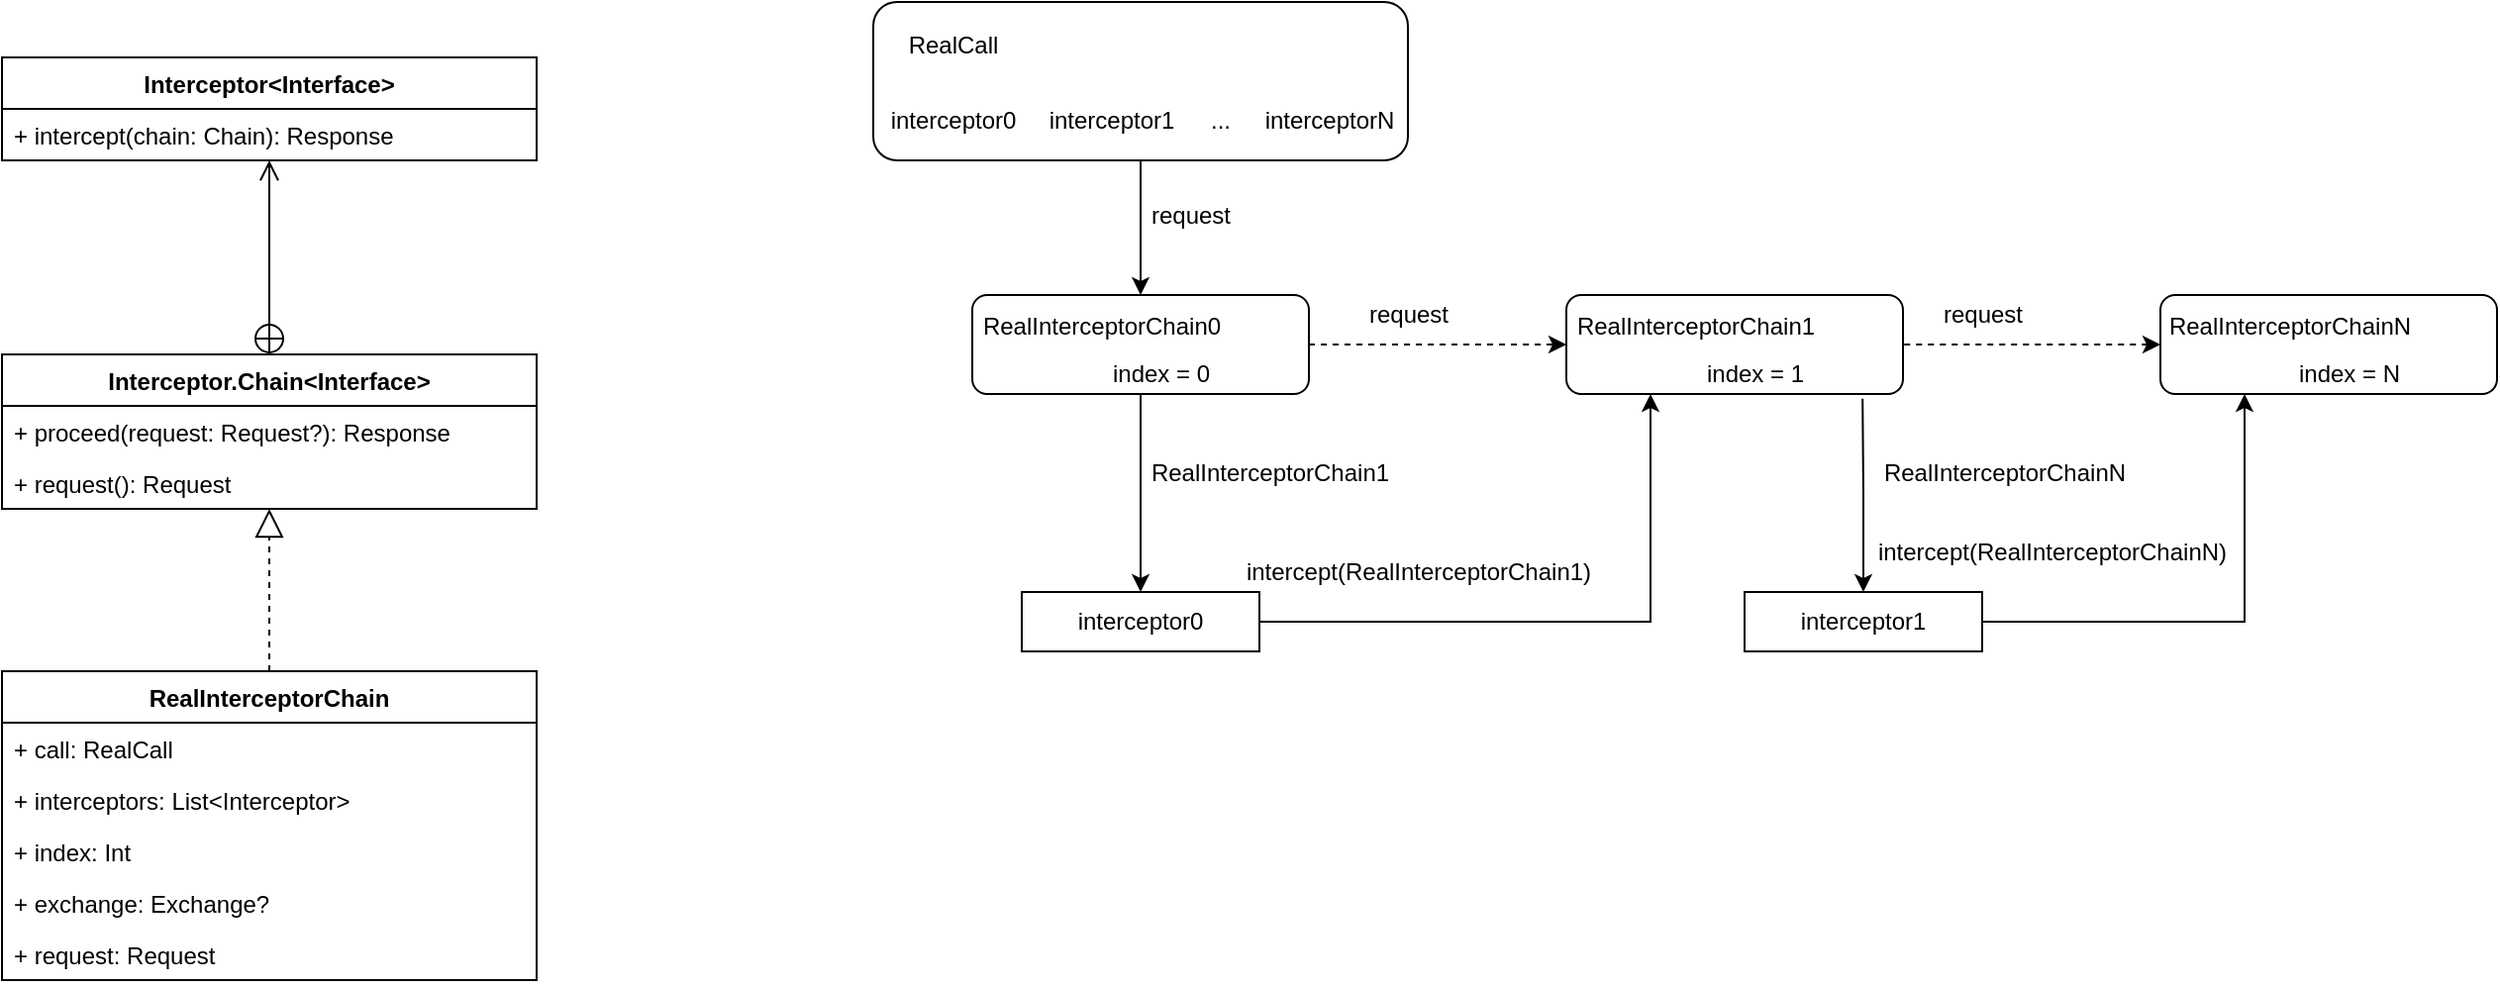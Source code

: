 <mxfile version="15.1.0" type="github">
  <diagram id="GSLeb3nwmD998rAMkIyf" name="Page-1">
    <mxGraphModel dx="781" dy="1590" grid="1" gridSize="10" guides="1" tooltips="1" connect="1" arrows="1" fold="1" page="1" pageScale="1" pageWidth="827" pageHeight="1169" math="0" shadow="0">
      <root>
        <mxCell id="0" />
        <mxCell id="1" parent="0" />
        <mxCell id="sniVqNmkd8xiCt3k6X7--1" value="Interceptor.Chain&lt;Interface&gt;" style="swimlane;fontStyle=1;align=center;verticalAlign=top;childLayout=stackLayout;horizontal=1;startSize=26;horizontalStack=0;resizeParent=1;resizeParentMax=0;resizeLast=0;collapsible=1;marginBottom=0;" vertex="1" parent="1">
          <mxGeometry x="160" y="90" width="270" height="78" as="geometry" />
        </mxCell>
        <mxCell id="sniVqNmkd8xiCt3k6X7--4" value="+ proceed(request: Request?): Response" style="text;strokeColor=none;fillColor=none;align=left;verticalAlign=top;spacingLeft=4;spacingRight=4;overflow=hidden;rotatable=0;points=[[0,0.5],[1,0.5]];portConstraint=eastwest;" vertex="1" parent="sniVqNmkd8xiCt3k6X7--1">
          <mxGeometry y="26" width="270" height="26" as="geometry" />
        </mxCell>
        <mxCell id="sniVqNmkd8xiCt3k6X7--2" value="+ request(): Request" style="text;strokeColor=none;fillColor=none;align=left;verticalAlign=top;spacingLeft=4;spacingRight=4;overflow=hidden;rotatable=0;points=[[0,0.5],[1,0.5]];portConstraint=eastwest;" vertex="1" parent="sniVqNmkd8xiCt3k6X7--1">
          <mxGeometry y="52" width="270" height="26" as="geometry" />
        </mxCell>
        <mxCell id="sniVqNmkd8xiCt3k6X7--13" value="Interceptor&lt;Interface&gt;" style="swimlane;fontStyle=1;align=center;verticalAlign=top;childLayout=stackLayout;horizontal=1;startSize=26;horizontalStack=0;resizeParent=1;resizeParentMax=0;resizeLast=0;collapsible=1;marginBottom=0;" vertex="1" parent="1">
          <mxGeometry x="160" y="-60" width="270" height="52" as="geometry" />
        </mxCell>
        <mxCell id="sniVqNmkd8xiCt3k6X7--14" value="+ intercept(chain: Chain): Response" style="text;strokeColor=none;fillColor=none;align=left;verticalAlign=top;spacingLeft=4;spacingRight=4;overflow=hidden;rotatable=0;points=[[0,0.5],[1,0.5]];portConstraint=eastwest;" vertex="1" parent="sniVqNmkd8xiCt3k6X7--13">
          <mxGeometry y="26" width="270" height="26" as="geometry" />
        </mxCell>
        <mxCell id="sniVqNmkd8xiCt3k6X7--17" value="" style="endArrow=open;startArrow=circlePlus;endFill=0;startFill=0;endSize=8;html=1;exitX=0.5;exitY=0;exitDx=0;exitDy=0;" edge="1" parent="1" source="sniVqNmkd8xiCt3k6X7--1" target="sniVqNmkd8xiCt3k6X7--14">
          <mxGeometry width="160" relative="1" as="geometry">
            <mxPoint x="320" y="230" as="sourcePoint" />
            <mxPoint x="430" y="70" as="targetPoint" />
          </mxGeometry>
        </mxCell>
        <mxCell id="sniVqNmkd8xiCt3k6X7--18" value="RealInterceptorChain" style="swimlane;fontStyle=1;align=center;verticalAlign=top;childLayout=stackLayout;horizontal=1;startSize=26;horizontalStack=0;resizeParent=1;resizeParentMax=0;resizeLast=0;collapsible=1;marginBottom=0;" vertex="1" parent="1">
          <mxGeometry x="160" y="250" width="270" height="156" as="geometry" />
        </mxCell>
        <mxCell id="sniVqNmkd8xiCt3k6X7--19" value="+ call: RealCall" style="text;strokeColor=none;fillColor=none;align=left;verticalAlign=top;spacingLeft=4;spacingRight=4;overflow=hidden;rotatable=0;points=[[0,0.5],[1,0.5]];portConstraint=eastwest;" vertex="1" parent="sniVqNmkd8xiCt3k6X7--18">
          <mxGeometry y="26" width="270" height="26" as="geometry" />
        </mxCell>
        <mxCell id="sniVqNmkd8xiCt3k6X7--20" value="+ interceptors: List&lt;Interceptor&gt;" style="text;strokeColor=none;fillColor=none;align=left;verticalAlign=top;spacingLeft=4;spacingRight=4;overflow=hidden;rotatable=0;points=[[0,0.5],[1,0.5]];portConstraint=eastwest;" vertex="1" parent="sniVqNmkd8xiCt3k6X7--18">
          <mxGeometry y="52" width="270" height="26" as="geometry" />
        </mxCell>
        <mxCell id="sniVqNmkd8xiCt3k6X7--23" value="+ index: Int" style="text;strokeColor=none;fillColor=none;align=left;verticalAlign=top;spacingLeft=4;spacingRight=4;overflow=hidden;rotatable=0;points=[[0,0.5],[1,0.5]];portConstraint=eastwest;" vertex="1" parent="sniVqNmkd8xiCt3k6X7--18">
          <mxGeometry y="78" width="270" height="26" as="geometry" />
        </mxCell>
        <mxCell id="sniVqNmkd8xiCt3k6X7--24" value="+ exchange: Exchange?" style="text;strokeColor=none;fillColor=none;align=left;verticalAlign=top;spacingLeft=4;spacingRight=4;overflow=hidden;rotatable=0;points=[[0,0.5],[1,0.5]];portConstraint=eastwest;" vertex="1" parent="sniVqNmkd8xiCt3k6X7--18">
          <mxGeometry y="104" width="270" height="26" as="geometry" />
        </mxCell>
        <mxCell id="sniVqNmkd8xiCt3k6X7--25" value="+ request: Request" style="text;strokeColor=none;fillColor=none;align=left;verticalAlign=top;spacingLeft=4;spacingRight=4;overflow=hidden;rotatable=0;points=[[0,0.5],[1,0.5]];portConstraint=eastwest;" vertex="1" parent="sniVqNmkd8xiCt3k6X7--18">
          <mxGeometry y="130" width="270" height="26" as="geometry" />
        </mxCell>
        <mxCell id="sniVqNmkd8xiCt3k6X7--21" value="" style="endArrow=block;dashed=1;endFill=0;endSize=12;html=1;exitX=0.5;exitY=0;exitDx=0;exitDy=0;entryX=0.5;entryY=1;entryDx=0;entryDy=0;" edge="1" parent="1" source="sniVqNmkd8xiCt3k6X7--18" target="sniVqNmkd8xiCt3k6X7--1">
          <mxGeometry width="160" relative="1" as="geometry">
            <mxPoint x="450" y="120" as="sourcePoint" />
            <mxPoint x="295" y="170" as="targetPoint" />
          </mxGeometry>
        </mxCell>
        <mxCell id="sniVqNmkd8xiCt3k6X7--33" value="" style="group" vertex="1" connectable="0" parent="1">
          <mxGeometry x="600" y="-88" width="270" height="80" as="geometry" />
        </mxCell>
        <mxCell id="sniVqNmkd8xiCt3k6X7--26" value="" style="rounded=1;whiteSpace=wrap;html=1;" vertex="1" parent="sniVqNmkd8xiCt3k6X7--33">
          <mxGeometry width="270" height="80" as="geometry" />
        </mxCell>
        <mxCell id="sniVqNmkd8xiCt3k6X7--27" value="RealCall" style="text;html=1;align=center;verticalAlign=middle;resizable=0;points=[];autosize=1;strokeColor=none;fillColor=none;" vertex="1" parent="sniVqNmkd8xiCt3k6X7--33">
          <mxGeometry x="10" y="12" width="60" height="20" as="geometry" />
        </mxCell>
        <mxCell id="sniVqNmkd8xiCt3k6X7--28" value="interceptor0" style="text;html=1;align=center;verticalAlign=middle;resizable=0;points=[];autosize=1;strokeColor=none;fillColor=none;" vertex="1" parent="sniVqNmkd8xiCt3k6X7--33">
          <mxGeometry y="50" width="80" height="20" as="geometry" />
        </mxCell>
        <mxCell id="sniVqNmkd8xiCt3k6X7--29" value="interceptor1" style="text;html=1;align=center;verticalAlign=middle;resizable=0;points=[];autosize=1;strokeColor=none;fillColor=none;" vertex="1" parent="sniVqNmkd8xiCt3k6X7--33">
          <mxGeometry x="80" y="50" width="80" height="20" as="geometry" />
        </mxCell>
        <mxCell id="sniVqNmkd8xiCt3k6X7--30" value="interceptorN" style="text;html=1;align=center;verticalAlign=middle;resizable=0;points=[];autosize=1;strokeColor=none;fillColor=none;" vertex="1" parent="sniVqNmkd8xiCt3k6X7--33">
          <mxGeometry x="190" y="50" width="80" height="20" as="geometry" />
        </mxCell>
        <mxCell id="sniVqNmkd8xiCt3k6X7--32" value="..." style="text;html=1;align=center;verticalAlign=middle;resizable=0;points=[];autosize=1;strokeColor=none;fillColor=none;" vertex="1" parent="sniVqNmkd8xiCt3k6X7--33">
          <mxGeometry x="160" y="50" width="30" height="20" as="geometry" />
        </mxCell>
        <mxCell id="sniVqNmkd8xiCt3k6X7--38" value="" style="group" vertex="1" connectable="0" parent="1">
          <mxGeometry x="650" y="60" width="170" height="50" as="geometry" />
        </mxCell>
        <mxCell id="sniVqNmkd8xiCt3k6X7--35" value="" style="rounded=1;whiteSpace=wrap;html=1;" vertex="1" parent="sniVqNmkd8xiCt3k6X7--38">
          <mxGeometry width="170" height="50" as="geometry" />
        </mxCell>
        <mxCell id="sniVqNmkd8xiCt3k6X7--36" value="RealInterceptorChain0" style="text;html=1;align=center;verticalAlign=middle;resizable=0;points=[];autosize=1;strokeColor=none;fillColor=none;" vertex="1" parent="sniVqNmkd8xiCt3k6X7--38">
          <mxGeometry x="-5" y="6" width="140" height="20" as="geometry" />
        </mxCell>
        <mxCell id="sniVqNmkd8xiCt3k6X7--37" value="index = 0" style="text;html=1;align=center;verticalAlign=middle;resizable=0;points=[];autosize=1;strokeColor=none;fillColor=none;" vertex="1" parent="sniVqNmkd8xiCt3k6X7--38">
          <mxGeometry x="65" y="30" width="60" height="20" as="geometry" />
        </mxCell>
        <mxCell id="sniVqNmkd8xiCt3k6X7--40" value="" style="group" vertex="1" connectable="0" parent="1">
          <mxGeometry x="950" y="60" width="170" height="50" as="geometry" />
        </mxCell>
        <mxCell id="sniVqNmkd8xiCt3k6X7--41" value="" style="rounded=1;whiteSpace=wrap;html=1;" vertex="1" parent="sniVqNmkd8xiCt3k6X7--40">
          <mxGeometry width="170" height="50" as="geometry" />
        </mxCell>
        <mxCell id="sniVqNmkd8xiCt3k6X7--42" value="RealInterceptorChain1" style="text;html=1;align=center;verticalAlign=middle;resizable=0;points=[];autosize=1;strokeColor=none;fillColor=none;" vertex="1" parent="sniVqNmkd8xiCt3k6X7--40">
          <mxGeometry x="-5" y="6" width="140" height="20" as="geometry" />
        </mxCell>
        <mxCell id="sniVqNmkd8xiCt3k6X7--43" value="index = 1" style="text;html=1;align=center;verticalAlign=middle;resizable=0;points=[];autosize=1;strokeColor=none;fillColor=none;" vertex="1" parent="sniVqNmkd8xiCt3k6X7--40">
          <mxGeometry x="65" y="30" width="60" height="20" as="geometry" />
        </mxCell>
        <mxCell id="sniVqNmkd8xiCt3k6X7--44" value="" style="group" vertex="1" connectable="0" parent="1">
          <mxGeometry x="1250" y="60" width="170" height="50" as="geometry" />
        </mxCell>
        <mxCell id="sniVqNmkd8xiCt3k6X7--45" value="" style="rounded=1;whiteSpace=wrap;html=1;" vertex="1" parent="sniVqNmkd8xiCt3k6X7--44">
          <mxGeometry width="170" height="50" as="geometry" />
        </mxCell>
        <mxCell id="sniVqNmkd8xiCt3k6X7--46" value="RealInterceptorChainN" style="text;html=1;align=center;verticalAlign=middle;resizable=0;points=[];autosize=1;strokeColor=none;fillColor=none;" vertex="1" parent="sniVqNmkd8xiCt3k6X7--44">
          <mxGeometry x="-5" y="6" width="140" height="20" as="geometry" />
        </mxCell>
        <mxCell id="sniVqNmkd8xiCt3k6X7--47" value="index = N" style="text;html=1;align=center;verticalAlign=middle;resizable=0;points=[];autosize=1;strokeColor=none;fillColor=none;" vertex="1" parent="sniVqNmkd8xiCt3k6X7--44">
          <mxGeometry x="60" y="30" width="70" height="20" as="geometry" />
        </mxCell>
        <mxCell id="sniVqNmkd8xiCt3k6X7--48" value="" style="edgeStyle=orthogonalEdgeStyle;rounded=0;orthogonalLoop=1;jettySize=auto;html=1;entryX=0.5;entryY=0;entryDx=0;entryDy=0;" edge="1" parent="1" source="sniVqNmkd8xiCt3k6X7--26" target="sniVqNmkd8xiCt3k6X7--35">
          <mxGeometry relative="1" as="geometry" />
        </mxCell>
        <mxCell id="sniVqNmkd8xiCt3k6X7--50" value="request" style="text;html=1;align=center;verticalAlign=middle;resizable=0;points=[];autosize=1;strokeColor=none;fillColor=none;" vertex="1" parent="1">
          <mxGeometry x="730" y="10" width="60" height="20" as="geometry" />
        </mxCell>
        <mxCell id="sniVqNmkd8xiCt3k6X7--51" value="" style="edgeStyle=orthogonalEdgeStyle;rounded=0;orthogonalLoop=1;jettySize=auto;html=1;entryX=0;entryY=0.5;entryDx=0;entryDy=0;dashed=1;" edge="1" parent="1" source="sniVqNmkd8xiCt3k6X7--35" target="sniVqNmkd8xiCt3k6X7--41">
          <mxGeometry relative="1" as="geometry" />
        </mxCell>
        <mxCell id="sniVqNmkd8xiCt3k6X7--53" value="" style="edgeStyle=orthogonalEdgeStyle;rounded=0;orthogonalLoop=1;jettySize=auto;html=1;startArrow=classic;startFill=1;endArrow=none;endFill=0;dashed=1;" edge="1" parent="1" source="sniVqNmkd8xiCt3k6X7--45" target="sniVqNmkd8xiCt3k6X7--41">
          <mxGeometry relative="1" as="geometry" />
        </mxCell>
        <mxCell id="sniVqNmkd8xiCt3k6X7--66" value="" style="edgeStyle=orthogonalEdgeStyle;rounded=0;orthogonalLoop=1;jettySize=auto;html=1;startArrow=none;startFill=0;endArrow=classic;endFill=1;entryX=0.25;entryY=1;entryDx=0;entryDy=0;" edge="1" parent="1" source="sniVqNmkd8xiCt3k6X7--56" target="sniVqNmkd8xiCt3k6X7--41">
          <mxGeometry relative="1" as="geometry">
            <mxPoint x="875" y="175" as="targetPoint" />
          </mxGeometry>
        </mxCell>
        <mxCell id="sniVqNmkd8xiCt3k6X7--56" value="interceptor0" style="rounded=0;whiteSpace=wrap;html=1;" vertex="1" parent="1">
          <mxGeometry x="675" y="210" width="120" height="30" as="geometry" />
        </mxCell>
        <mxCell id="sniVqNmkd8xiCt3k6X7--57" value="request" style="text;html=1;align=center;verticalAlign=middle;resizable=0;points=[];autosize=1;strokeColor=none;fillColor=none;" vertex="1" parent="1">
          <mxGeometry x="840" y="60" width="60" height="20" as="geometry" />
        </mxCell>
        <mxCell id="sniVqNmkd8xiCt3k6X7--58" value="request" style="text;html=1;align=center;verticalAlign=middle;resizable=0;points=[];autosize=1;strokeColor=none;fillColor=none;" vertex="1" parent="1">
          <mxGeometry x="1130" y="60" width="60" height="20" as="geometry" />
        </mxCell>
        <mxCell id="sniVqNmkd8xiCt3k6X7--60" value="" style="edgeStyle=orthogonalEdgeStyle;rounded=0;orthogonalLoop=1;jettySize=auto;html=1;startArrow=none;startFill=0;endArrow=classic;endFill=1;" edge="1" parent="1" source="sniVqNmkd8xiCt3k6X7--35" target="sniVqNmkd8xiCt3k6X7--56">
          <mxGeometry relative="1" as="geometry" />
        </mxCell>
        <mxCell id="sniVqNmkd8xiCt3k6X7--61" value="RealInterceptorChain1" style="text;html=1;align=center;verticalAlign=middle;resizable=0;points=[];autosize=1;strokeColor=none;fillColor=none;" vertex="1" parent="1">
          <mxGeometry x="730" y="140" width="140" height="20" as="geometry" />
        </mxCell>
        <mxCell id="sniVqNmkd8xiCt3k6X7--67" value="intercept(RealInterceptorChain1)" style="text;html=1;align=center;verticalAlign=middle;resizable=0;points=[];autosize=1;strokeColor=none;fillColor=none;" vertex="1" parent="1">
          <mxGeometry x="780" y="190" width="190" height="20" as="geometry" />
        </mxCell>
        <mxCell id="sniVqNmkd8xiCt3k6X7--69" value="" style="edgeStyle=orthogonalEdgeStyle;rounded=0;orthogonalLoop=1;jettySize=auto;html=1;startArrow=classic;startFill=1;endArrow=none;endFill=0;entryX=0.88;entryY=1.047;entryDx=0;entryDy=0;entryPerimeter=0;" edge="1" parent="1" source="sniVqNmkd8xiCt3k6X7--68" target="sniVqNmkd8xiCt3k6X7--41">
          <mxGeometry relative="1" as="geometry" />
        </mxCell>
        <mxCell id="sniVqNmkd8xiCt3k6X7--68" value="interceptor1" style="rounded=0;whiteSpace=wrap;html=1;" vertex="1" parent="1">
          <mxGeometry x="1040" y="210" width="120" height="30" as="geometry" />
        </mxCell>
        <mxCell id="sniVqNmkd8xiCt3k6X7--70" value="RealInterceptorChainN" style="text;html=1;align=center;verticalAlign=middle;resizable=0;points=[];autosize=1;strokeColor=none;fillColor=none;" vertex="1" parent="1">
          <mxGeometry x="1101" y="140" width="140" height="20" as="geometry" />
        </mxCell>
        <mxCell id="sniVqNmkd8xiCt3k6X7--71" value="" style="edgeStyle=orthogonalEdgeStyle;rounded=0;orthogonalLoop=1;jettySize=auto;html=1;startArrow=none;startFill=0;endArrow=classic;endFill=1;entryX=0.25;entryY=1;entryDx=0;entryDy=0;exitX=1;exitY=0.5;exitDx=0;exitDy=0;" edge="1" parent="1" source="sniVqNmkd8xiCt3k6X7--68" target="sniVqNmkd8xiCt3k6X7--45">
          <mxGeometry relative="1" as="geometry">
            <mxPoint x="1152" y="240" as="sourcePoint" />
            <mxPoint x="1329.5" y="125" as="targetPoint" />
          </mxGeometry>
        </mxCell>
        <mxCell id="sniVqNmkd8xiCt3k6X7--72" value="intercept(RealInterceptorChainN)" style="text;html=1;align=center;verticalAlign=middle;resizable=0;points=[];autosize=1;strokeColor=none;fillColor=none;" vertex="1" parent="1">
          <mxGeometry x="1100" y="180" width="190" height="20" as="geometry" />
        </mxCell>
      </root>
    </mxGraphModel>
  </diagram>
</mxfile>
